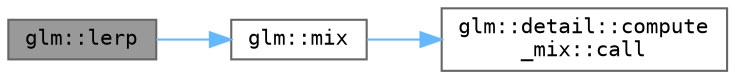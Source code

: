 digraph "glm::lerp"
{
 // LATEX_PDF_SIZE
  bgcolor="transparent";
  edge [fontname=Terminal,fontsize=10,labelfontname=Helvetica,labelfontsize=10];
  node [fontname=Terminal,fontsize=10,shape=box,height=0.2,width=0.4];
  rankdir="LR";
  Node1 [label="glm::lerp",height=0.2,width=0.4,color="gray40", fillcolor="grey60", style="filled", fontcolor="black",tooltip="Returns the component-wise result of x * (1.0 - a) + y * a, i.e., the linear blend of x and y using v..."];
  Node1 -> Node2 [color="steelblue1",style="solid"];
  Node2 [label="glm::mix",height=0.2,width=0.4,color="grey40", fillcolor="white", style="filled",URL="$group__core__func__common.html#ga6b6e0c7ecb4a5b78f929566355bb7416",tooltip=" "];
  Node2 -> Node3 [color="steelblue1",style="solid"];
  Node3 [label="glm::detail::compute\l_mix::call",height=0.2,width=0.4,color="grey40", fillcolor="white", style="filled",URL="$structglm_1_1detail_1_1compute__mix.html#a89407e90d0ebcd4f94f7fb425f1e7668",tooltip=" "];
}
